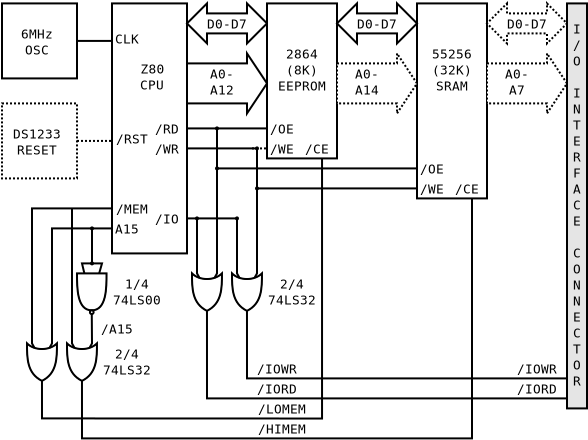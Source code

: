 <?xml version="1.0" encoding="UTF-8"?>
<dia:diagram xmlns:dia="http://www.lysator.liu.se/~alla/dia/">
  <dia:layer name="Background" visible="true">
    <dia:object type="Standard - Box" version="0" id="O0">
      <dia:attribute name="obj_pos">
        <dia:point val="2.75,5.25"/>
      </dia:attribute>
      <dia:attribute name="obj_bb">
        <dia:rectangle val="2.7,5.2;6.55,17.8"/>
      </dia:attribute>
      <dia:attribute name="elem_corner">
        <dia:point val="2.75,5.25"/>
      </dia:attribute>
      <dia:attribute name="elem_width">
        <dia:real val="3.75"/>
      </dia:attribute>
      <dia:attribute name="elem_height">
        <dia:real val="12.5"/>
      </dia:attribute>
      <dia:attribute name="show_background">
        <dia:boolean val="true"/>
      </dia:attribute>
    </dia:object>
    <dia:object type="Standard - Text" version="0" id="O1">
      <dia:attribute name="obj_pos">
        <dia:point val="4.75,8.75"/>
      </dia:attribute>
      <dia:attribute name="obj_bb">
        <dia:rectangle val="4.03,8.155;5.47,9.755"/>
      </dia:attribute>
      <dia:attribute name="text">
        <dia:composite type="text">
          <dia:attribute name="string">
            <dia:string>#Z80
CPU#</dia:string>
          </dia:attribute>
          <dia:attribute name="font">
            <dia:font name="Courier"/>
          </dia:attribute>
          <dia:attribute name="height">
            <dia:real val="0.8"/>
          </dia:attribute>
          <dia:attribute name="pos">
            <dia:point val="4.75,8.75"/>
          </dia:attribute>
          <dia:attribute name="color">
            <dia:color val="#000000"/>
          </dia:attribute>
          <dia:attribute name="alignment">
            <dia:enum val="1"/>
          </dia:attribute>
        </dia:composite>
      </dia:attribute>
    </dia:object>
    <dia:object type="Standard - Polygon" version="0" id="O2">
      <dia:attribute name="obj_pos">
        <dia:point val="7.5,5.25"/>
      </dia:attribute>
      <dia:attribute name="obj_bb">
        <dia:rectangle val="6.429,5.129;10.571,7.371"/>
      </dia:attribute>
      <dia:attribute name="poly_points">
        <dia:point val="7.5,5.25"/>
        <dia:point val="7.5,5.75"/>
        <dia:point val="9.5,5.75"/>
        <dia:point val="9.5,5.25"/>
        <dia:point val="10.5,6.25"/>
        <dia:point val="9.5,7.25"/>
        <dia:point val="9.5,6.75"/>
        <dia:point val="7.5,6.75"/>
        <dia:point val="7.5,7.25"/>
        <dia:point val="6.5,6.25"/>
      </dia:attribute>
      <dia:attribute name="show_background">
        <dia:boolean val="true"/>
      </dia:attribute>
    </dia:object>
    <dia:object type="Standard - Text" version="0" id="O3">
      <dia:attribute name="obj_pos">
        <dia:point val="8.5,6.5"/>
      </dia:attribute>
      <dia:attribute name="obj_bb">
        <dia:rectangle val="7.301,5.905;9.699,6.705"/>
      </dia:attribute>
      <dia:attribute name="text">
        <dia:composite type="text">
          <dia:attribute name="string">
            <dia:string>#D0-D7#</dia:string>
          </dia:attribute>
          <dia:attribute name="font">
            <dia:font name="Courier"/>
          </dia:attribute>
          <dia:attribute name="height">
            <dia:real val="0.8"/>
          </dia:attribute>
          <dia:attribute name="pos">
            <dia:point val="8.5,6.5"/>
          </dia:attribute>
          <dia:attribute name="color">
            <dia:color val="#000000"/>
          </dia:attribute>
          <dia:attribute name="alignment">
            <dia:enum val="1"/>
          </dia:attribute>
        </dia:composite>
      </dia:attribute>
    </dia:object>
    <dia:object type="Standard - Polygon" version="0" id="O4">
      <dia:attribute name="obj_pos">
        <dia:point val="6.5,8.25"/>
      </dia:attribute>
      <dia:attribute name="obj_bb">
        <dia:rectangle val="6.45,7.585;10.56,10.915"/>
      </dia:attribute>
      <dia:attribute name="poly_points">
        <dia:point val="6.5,8.25"/>
        <dia:point val="9.5,8.25"/>
        <dia:point val="9.5,7.75"/>
        <dia:point val="10.5,9.25"/>
        <dia:point val="9.5,10.75"/>
        <dia:point val="9.5,10.25"/>
        <dia:point val="6.5,10.25"/>
      </dia:attribute>
      <dia:attribute name="show_background">
        <dia:boolean val="true"/>
      </dia:attribute>
    </dia:object>
    <dia:object type="Standard - Text" version="0" id="O5">
      <dia:attribute name="obj_pos">
        <dia:point val="8.25,9"/>
      </dia:attribute>
      <dia:attribute name="obj_bb">
        <dia:rectangle val="7.53,8.405;8.97,10.005"/>
      </dia:attribute>
      <dia:attribute name="text">
        <dia:composite type="text">
          <dia:attribute name="string">
            <dia:string>#A0-
A12#</dia:string>
          </dia:attribute>
          <dia:attribute name="font">
            <dia:font name="Courier"/>
          </dia:attribute>
          <dia:attribute name="height">
            <dia:real val="0.8"/>
          </dia:attribute>
          <dia:attribute name="pos">
            <dia:point val="8.25,9"/>
          </dia:attribute>
          <dia:attribute name="color">
            <dia:color val="#000000"/>
          </dia:attribute>
          <dia:attribute name="alignment">
            <dia:enum val="1"/>
          </dia:attribute>
        </dia:composite>
      </dia:attribute>
    </dia:object>
    <dia:object type="Standard - Box" version="0" id="O6">
      <dia:attribute name="obj_pos">
        <dia:point val="10.5,5.25"/>
      </dia:attribute>
      <dia:attribute name="obj_bb">
        <dia:rectangle val="10.45,5.2;14.05,13.05"/>
      </dia:attribute>
      <dia:attribute name="elem_corner">
        <dia:point val="10.5,5.25"/>
      </dia:attribute>
      <dia:attribute name="elem_width">
        <dia:real val="3.5"/>
      </dia:attribute>
      <dia:attribute name="elem_height">
        <dia:real val="7.75"/>
      </dia:attribute>
      <dia:attribute name="show_background">
        <dia:boolean val="true"/>
      </dia:attribute>
    </dia:object>
    <dia:object type="Standard - Text" version="0" id="O7">
      <dia:attribute name="obj_pos">
        <dia:point val="12.25,8"/>
      </dia:attribute>
      <dia:attribute name="obj_bb">
        <dia:rectangle val="10.811,7.405;13.689,9.805"/>
      </dia:attribute>
      <dia:attribute name="text">
        <dia:composite type="text">
          <dia:attribute name="string">
            <dia:string>#2864
(8K)
EEPROM#</dia:string>
          </dia:attribute>
          <dia:attribute name="font">
            <dia:font name="Courier"/>
          </dia:attribute>
          <dia:attribute name="height">
            <dia:real val="0.8"/>
          </dia:attribute>
          <dia:attribute name="pos">
            <dia:point val="12.25,8"/>
          </dia:attribute>
          <dia:attribute name="color">
            <dia:color val="#000000"/>
          </dia:attribute>
          <dia:attribute name="alignment">
            <dia:enum val="1"/>
          </dia:attribute>
        </dia:composite>
      </dia:attribute>
    </dia:object>
    <dia:object type="Standard - Box" version="0" id="O8">
      <dia:attribute name="obj_pos">
        <dia:point val="18,5.25"/>
      </dia:attribute>
      <dia:attribute name="obj_bb">
        <dia:rectangle val="17.95,5.2;21.55,15.05"/>
      </dia:attribute>
      <dia:attribute name="elem_corner">
        <dia:point val="18,5.25"/>
      </dia:attribute>
      <dia:attribute name="elem_width">
        <dia:real val="3.5"/>
      </dia:attribute>
      <dia:attribute name="elem_height">
        <dia:real val="9.75"/>
      </dia:attribute>
      <dia:attribute name="border_width">
        <dia:real val="0.1"/>
      </dia:attribute>
      <dia:attribute name="show_background">
        <dia:boolean val="true"/>
      </dia:attribute>
    </dia:object>
    <dia:object type="Standard - Text" version="0" id="O9">
      <dia:attribute name="obj_pos">
        <dia:point val="19.75,8"/>
      </dia:attribute>
      <dia:attribute name="obj_bb">
        <dia:rectangle val="18.551,7.405;20.949,9.805"/>
      </dia:attribute>
      <dia:attribute name="text">
        <dia:composite type="text">
          <dia:attribute name="string">
            <dia:string>#55256
(32K)
SRAM#</dia:string>
          </dia:attribute>
          <dia:attribute name="font">
            <dia:font name="Courier"/>
          </dia:attribute>
          <dia:attribute name="height">
            <dia:real val="0.8"/>
          </dia:attribute>
          <dia:attribute name="pos">
            <dia:point val="19.75,8"/>
          </dia:attribute>
          <dia:attribute name="color">
            <dia:color val="#000000"/>
          </dia:attribute>
          <dia:attribute name="alignment">
            <dia:enum val="1"/>
          </dia:attribute>
        </dia:composite>
      </dia:attribute>
    </dia:object>
    <dia:object type="Standard - Polygon" version="0" id="O10">
      <dia:attribute name="obj_pos">
        <dia:point val="14,8.25"/>
      </dia:attribute>
      <dia:attribute name="obj_bb">
        <dia:rectangle val="13.95,7.585;18.06,10.915"/>
      </dia:attribute>
      <dia:attribute name="poly_points">
        <dia:point val="14,8.25"/>
        <dia:point val="17,8.25"/>
        <dia:point val="17,7.75"/>
        <dia:point val="18,9.25"/>
        <dia:point val="17,10.75"/>
        <dia:point val="17,10.25"/>
        <dia:point val="14,10.25"/>
      </dia:attribute>
      <dia:attribute name="show_background">
        <dia:boolean val="true"/>
      </dia:attribute>
      <dia:attribute name="line_style">
        <dia:enum val="4"/>
      </dia:attribute>
    </dia:object>
    <dia:object type="Standard - Text" version="0" id="O11">
      <dia:attribute name="obj_pos">
        <dia:point val="15.5,9"/>
      </dia:attribute>
      <dia:attribute name="obj_bb">
        <dia:rectangle val="14.78,8.405;16.22,10.005"/>
      </dia:attribute>
      <dia:attribute name="text">
        <dia:composite type="text">
          <dia:attribute name="string">
            <dia:string>#A0-
A14#</dia:string>
          </dia:attribute>
          <dia:attribute name="font">
            <dia:font name="Courier"/>
          </dia:attribute>
          <dia:attribute name="height">
            <dia:real val="0.8"/>
          </dia:attribute>
          <dia:attribute name="pos">
            <dia:point val="15.5,9"/>
          </dia:attribute>
          <dia:attribute name="color">
            <dia:color val="#000000"/>
          </dia:attribute>
          <dia:attribute name="alignment">
            <dia:enum val="1"/>
          </dia:attribute>
        </dia:composite>
      </dia:attribute>
    </dia:object>
    <dia:object type="Standard - Polygon" version="0" id="O12">
      <dia:attribute name="obj_pos">
        <dia:point val="15,5.25"/>
      </dia:attribute>
      <dia:attribute name="obj_bb">
        <dia:rectangle val="13.929,5.129;18.071,7.371"/>
      </dia:attribute>
      <dia:attribute name="poly_points">
        <dia:point val="15,5.25"/>
        <dia:point val="15,5.75"/>
        <dia:point val="17,5.75"/>
        <dia:point val="17,5.25"/>
        <dia:point val="18,6.25"/>
        <dia:point val="17,7.25"/>
        <dia:point val="17,6.75"/>
        <dia:point val="15,6.75"/>
        <dia:point val="15,7.25"/>
        <dia:point val="14,6.25"/>
      </dia:attribute>
      <dia:attribute name="line_width">
        <dia:real val="0.1"/>
      </dia:attribute>
      <dia:attribute name="show_background">
        <dia:boolean val="true"/>
      </dia:attribute>
    </dia:object>
    <dia:object type="Standard - Text" version="0" id="O13">
      <dia:attribute name="obj_pos">
        <dia:point val="16,6.5"/>
      </dia:attribute>
      <dia:attribute name="obj_bb">
        <dia:rectangle val="14.801,5.855;17.249,6.805"/>
      </dia:attribute>
      <dia:attribute name="text">
        <dia:composite type="text">
          <dia:attribute name="string">
            <dia:string>#D0-D7#</dia:string>
          </dia:attribute>
          <dia:attribute name="font">
            <dia:font name="Courier"/>
          </dia:attribute>
          <dia:attribute name="height">
            <dia:real val="0.8"/>
          </dia:attribute>
          <dia:attribute name="pos">
            <dia:point val="16,6.5"/>
          </dia:attribute>
          <dia:attribute name="color">
            <dia:color val="#000000"/>
          </dia:attribute>
          <dia:attribute name="alignment">
            <dia:enum val="1"/>
          </dia:attribute>
        </dia:composite>
      </dia:attribute>
    </dia:object>
    <dia:object type="Standard - Text" version="0" id="O14">
      <dia:attribute name="obj_pos">
        <dia:point val="3.5,16.75"/>
      </dia:attribute>
      <dia:attribute name="obj_bb">
        <dia:rectangle val="2.78,16.155;4.22,16.955"/>
      </dia:attribute>
      <dia:attribute name="text">
        <dia:composite type="text">
          <dia:attribute name="string">
            <dia:string>#A15#</dia:string>
          </dia:attribute>
          <dia:attribute name="font">
            <dia:font name="Courier"/>
          </dia:attribute>
          <dia:attribute name="height">
            <dia:real val="0.8"/>
          </dia:attribute>
          <dia:attribute name="pos">
            <dia:point val="3.5,16.75"/>
          </dia:attribute>
          <dia:attribute name="color">
            <dia:color val="#000000"/>
          </dia:attribute>
          <dia:attribute name="alignment">
            <dia:enum val="1"/>
          </dia:attribute>
        </dia:composite>
      </dia:attribute>
    </dia:object>
    <dia:object type="Standard - Text" version="0" id="O15">
      <dia:attribute name="obj_pos">
        <dia:point val="11.25,11.75"/>
      </dia:attribute>
      <dia:attribute name="obj_bb">
        <dia:rectangle val="10.53,11.155;11.97,11.955"/>
      </dia:attribute>
      <dia:attribute name="text">
        <dia:composite type="text">
          <dia:attribute name="string">
            <dia:string>#/OE#</dia:string>
          </dia:attribute>
          <dia:attribute name="font">
            <dia:font name="Courier"/>
          </dia:attribute>
          <dia:attribute name="height">
            <dia:real val="0.8"/>
          </dia:attribute>
          <dia:attribute name="pos">
            <dia:point val="11.25,11.75"/>
          </dia:attribute>
          <dia:attribute name="color">
            <dia:color val="#000000"/>
          </dia:attribute>
          <dia:attribute name="alignment">
            <dia:enum val="1"/>
          </dia:attribute>
        </dia:composite>
      </dia:attribute>
    </dia:object>
    <dia:object type="Standard - Text" version="0" id="O16">
      <dia:attribute name="obj_pos">
        <dia:point val="18.75,13.75"/>
      </dia:attribute>
      <dia:attribute name="obj_bb">
        <dia:rectangle val="18.03,13.155;19.47,13.955"/>
      </dia:attribute>
      <dia:attribute name="text">
        <dia:composite type="text">
          <dia:attribute name="string">
            <dia:string>#/OE#</dia:string>
          </dia:attribute>
          <dia:attribute name="font">
            <dia:font name="Courier"/>
          </dia:attribute>
          <dia:attribute name="height">
            <dia:real val="0.8"/>
          </dia:attribute>
          <dia:attribute name="pos">
            <dia:point val="18.75,13.75"/>
          </dia:attribute>
          <dia:attribute name="color">
            <dia:color val="#000000"/>
          </dia:attribute>
          <dia:attribute name="alignment">
            <dia:enum val="1"/>
          </dia:attribute>
        </dia:composite>
      </dia:attribute>
    </dia:object>
    <dia:object type="Standard - Text" version="0" id="O17">
      <dia:attribute name="obj_pos">
        <dia:point val="3.75,15.75"/>
      </dia:attribute>
      <dia:attribute name="obj_bb">
        <dia:rectangle val="2.79,15.155;4.71,15.955"/>
      </dia:attribute>
      <dia:attribute name="text">
        <dia:composite type="text">
          <dia:attribute name="string">
            <dia:string>#/MEM#</dia:string>
          </dia:attribute>
          <dia:attribute name="font">
            <dia:font name="Courier"/>
          </dia:attribute>
          <dia:attribute name="height">
            <dia:real val="0.8"/>
          </dia:attribute>
          <dia:attribute name="pos">
            <dia:point val="3.75,15.75"/>
          </dia:attribute>
          <dia:attribute name="color">
            <dia:color val="#000000"/>
          </dia:attribute>
          <dia:attribute name="alignment">
            <dia:enum val="1"/>
          </dia:attribute>
        </dia:composite>
      </dia:attribute>
    </dia:object>
    <dia:object type="Standard - Text" version="0" id="O18">
      <dia:attribute name="obj_pos">
        <dia:point val="5.5,16.25"/>
      </dia:attribute>
      <dia:attribute name="obj_bb">
        <dia:rectangle val="4.78,15.655;6.22,16.455"/>
      </dia:attribute>
      <dia:attribute name="text">
        <dia:composite type="text">
          <dia:attribute name="string">
            <dia:string>#/IO#</dia:string>
          </dia:attribute>
          <dia:attribute name="font">
            <dia:font name="Courier"/>
          </dia:attribute>
          <dia:attribute name="height">
            <dia:real val="0.8"/>
          </dia:attribute>
          <dia:attribute name="pos">
            <dia:point val="5.5,16.25"/>
          </dia:attribute>
          <dia:attribute name="color">
            <dia:color val="#000000"/>
          </dia:attribute>
          <dia:attribute name="alignment">
            <dia:enum val="1"/>
          </dia:attribute>
        </dia:composite>
      </dia:attribute>
    </dia:object>
    <dia:object type="Standard - Text" version="0" id="O19">
      <dia:attribute name="obj_pos">
        <dia:point val="5.5,11.75"/>
      </dia:attribute>
      <dia:attribute name="obj_bb">
        <dia:rectangle val="4.78,11.155;6.22,11.955"/>
      </dia:attribute>
      <dia:attribute name="text">
        <dia:composite type="text">
          <dia:attribute name="string">
            <dia:string>#/RD#</dia:string>
          </dia:attribute>
          <dia:attribute name="font">
            <dia:font name="Courier"/>
          </dia:attribute>
          <dia:attribute name="height">
            <dia:real val="0.8"/>
          </dia:attribute>
          <dia:attribute name="pos">
            <dia:point val="5.5,11.75"/>
          </dia:attribute>
          <dia:attribute name="color">
            <dia:color val="#000000"/>
          </dia:attribute>
          <dia:attribute name="alignment">
            <dia:enum val="1"/>
          </dia:attribute>
        </dia:composite>
      </dia:attribute>
    </dia:object>
    <dia:object type="Standard - Text" version="0" id="O20">
      <dia:attribute name="obj_pos">
        <dia:point val="5.5,12.75"/>
      </dia:attribute>
      <dia:attribute name="obj_bb">
        <dia:rectangle val="4.78,12.155;6.22,12.955"/>
      </dia:attribute>
      <dia:attribute name="text">
        <dia:composite type="text">
          <dia:attribute name="string">
            <dia:string>#/WR#</dia:string>
          </dia:attribute>
          <dia:attribute name="font">
            <dia:font name="Courier"/>
          </dia:attribute>
          <dia:attribute name="height">
            <dia:real val="0.8"/>
          </dia:attribute>
          <dia:attribute name="pos">
            <dia:point val="5.5,12.75"/>
          </dia:attribute>
          <dia:attribute name="color">
            <dia:color val="#000000"/>
          </dia:attribute>
          <dia:attribute name="alignment">
            <dia:enum val="1"/>
          </dia:attribute>
        </dia:composite>
      </dia:attribute>
    </dia:object>
    <dia:object type="Standard - Line" version="0" id="O21">
      <dia:attribute name="obj_pos">
        <dia:point val="6.5,11.5"/>
      </dia:attribute>
      <dia:attribute name="obj_bb">
        <dia:rectangle val="6.45,11.45;10.55,11.55"/>
      </dia:attribute>
      <dia:attribute name="conn_endpoints">
        <dia:point val="6.5,11.5"/>
        <dia:point val="10.5,11.5"/>
      </dia:attribute>
      <dia:attribute name="numcp">
        <dia:int val="1"/>
      </dia:attribute>
      <dia:connections>
        <dia:connection handle="0" to="O0" connection="4"/>
      </dia:connections>
    </dia:object>
    <dia:object type="Standard - Text" version="0" id="O22">
      <dia:attribute name="obj_pos">
        <dia:point val="11.25,12.75"/>
      </dia:attribute>
      <dia:attribute name="obj_bb">
        <dia:rectangle val="10.53,12.155;11.97,12.955"/>
      </dia:attribute>
      <dia:attribute name="text">
        <dia:composite type="text">
          <dia:attribute name="string">
            <dia:string>#/WE#</dia:string>
          </dia:attribute>
          <dia:attribute name="font">
            <dia:font name="Courier"/>
          </dia:attribute>
          <dia:attribute name="height">
            <dia:real val="0.8"/>
          </dia:attribute>
          <dia:attribute name="pos">
            <dia:point val="11.25,12.75"/>
          </dia:attribute>
          <dia:attribute name="color">
            <dia:color val="#000000"/>
          </dia:attribute>
          <dia:attribute name="alignment">
            <dia:enum val="1"/>
          </dia:attribute>
        </dia:composite>
      </dia:attribute>
    </dia:object>
    <dia:object type="Standard - Line" version="0" id="O23">
      <dia:attribute name="obj_pos">
        <dia:point val="9.75,12.5"/>
      </dia:attribute>
      <dia:attribute name="obj_bb">
        <dia:rectangle val="9.7,12.45;10.55,12.55"/>
      </dia:attribute>
      <dia:attribute name="conn_endpoints">
        <dia:point val="9.75,12.5"/>
        <dia:point val="10.5,12.5"/>
      </dia:attribute>
      <dia:attribute name="numcp">
        <dia:int val="1"/>
      </dia:attribute>
      <dia:attribute name="line_style">
        <dia:enum val="4"/>
      </dia:attribute>
    </dia:object>
    <dia:object type="Standard - PolyLine" version="0" id="O24">
      <dia:attribute name="obj_pos">
        <dia:point val="8,13.5"/>
      </dia:attribute>
      <dia:attribute name="obj_bb">
        <dia:rectangle val="7.95,13.45;18.05,13.55"/>
      </dia:attribute>
      <dia:attribute name="poly_points">
        <dia:point val="8,13.5"/>
        <dia:point val="18,13.5"/>
      </dia:attribute>
      <dia:connections>
        <dia:connection handle="0" to="O54" connection="0"/>
      </dia:connections>
    </dia:object>
    <dia:object type="Standard - PolyLine" version="0" id="O25">
      <dia:attribute name="obj_pos">
        <dia:point val="10,14.5"/>
      </dia:attribute>
      <dia:attribute name="obj_bb">
        <dia:rectangle val="9.95,14.45;18.05,14.55"/>
      </dia:attribute>
      <dia:attribute name="poly_points">
        <dia:point val="10,14.5"/>
        <dia:point val="18,14.5"/>
      </dia:attribute>
      <dia:connections>
        <dia:connection handle="0" to="O43" connection="0"/>
      </dia:connections>
    </dia:object>
    <dia:object type="Standard - Text" version="0" id="O26">
      <dia:attribute name="obj_pos">
        <dia:point val="18.75,14.75"/>
      </dia:attribute>
      <dia:attribute name="obj_bb">
        <dia:rectangle val="18.03,14.155;19.47,14.955"/>
      </dia:attribute>
      <dia:attribute name="text">
        <dia:composite type="text">
          <dia:attribute name="string">
            <dia:string>#/WE#</dia:string>
          </dia:attribute>
          <dia:attribute name="font">
            <dia:font name="Courier"/>
          </dia:attribute>
          <dia:attribute name="height">
            <dia:real val="0.8"/>
          </dia:attribute>
          <dia:attribute name="pos">
            <dia:point val="18.75,14.75"/>
          </dia:attribute>
          <dia:attribute name="color">
            <dia:color val="#000000"/>
          </dia:attribute>
          <dia:attribute name="alignment">
            <dia:enum val="1"/>
          </dia:attribute>
        </dia:composite>
      </dia:attribute>
    </dia:object>
    <dia:object type="Standard - PolyLine" version="0" id="O27">
      <dia:attribute name="obj_pos">
        <dia:point val="2.75,16.5"/>
      </dia:attribute>
      <dia:attribute name="obj_bb">
        <dia:rectangle val="1.7,16.45;2.8,18.3"/>
      </dia:attribute>
      <dia:attribute name="poly_points">
        <dia:point val="2.75,16.5"/>
        <dia:point val="1.75,16.5"/>
        <dia:point val="1.75,18.25"/>
      </dia:attribute>
    </dia:object>
    <dia:object type="Logic - Nand" version="0" id="O28">
      <dia:attribute name="obj_pos">
        <dia:point val="1.0,18.75"/>
      </dia:attribute>
      <dia:attribute name="obj_bb">
        <dia:rectangle val="0.95,18.7;2.527,20.831"/>
      </dia:attribute>
      <dia:attribute name="elem_corner">
        <dia:point val="1.0,18.75"/>
      </dia:attribute>
      <dia:attribute name="elem_width">
        <dia:real val="1.477"/>
      </dia:attribute>
      <dia:attribute name="elem_height">
        <dia:real val="2.031"/>
      </dia:attribute>
      <dia:attribute name="show_background">
        <dia:boolean val="true"/>
      </dia:attribute>
      <dia:attribute name="flip_horizontal">
        <dia:boolean val="false"/>
      </dia:attribute>
      <dia:attribute name="flip_vertical">
        <dia:boolean val="true"/>
      </dia:attribute>
      <dia:attribute name="padding">
        <dia:real val="0.354"/>
      </dia:attribute>
    </dia:object>
    <dia:object type="Standard - PolyLine" version="0" id="O29">
      <dia:attribute name="obj_pos">
        <dia:point val="1.369,18.75"/>
      </dia:attribute>
      <dia:attribute name="obj_bb">
        <dia:rectangle val="1.201,18.2;2.316,18.812"/>
      </dia:attribute>
      <dia:attribute name="poly_points">
        <dia:point val="1.369,18.75"/>
        <dia:point val="1.25,18.25"/>
        <dia:point val="2.25,18.25"/>
        <dia:point val="2.108,18.75"/>
      </dia:attribute>
      <dia:connections>
        <dia:connection handle="0" to="O28" connection="1"/>
        <dia:connection handle="3" to="O28" connection="3"/>
      </dia:connections>
    </dia:object>
    <dia:object type="Electric - connpoint" version="0" id="O30">
      <dia:attribute name="obj_pos">
        <dia:point val="0.75,17.25"/>
      </dia:attribute>
      <dia:attribute name="obj_bb">
        <dia:rectangle val="0.715,17.215;2.785,19.285"/>
      </dia:attribute>
      <dia:attribute name="elem_corner">
        <dia:point val="0.75,17.25"/>
      </dia:attribute>
      <dia:attribute name="elem_width">
        <dia:real val="2"/>
      </dia:attribute>
      <dia:attribute name="elem_height">
        <dia:real val="2"/>
      </dia:attribute>
      <dia:attribute name="show_background">
        <dia:boolean val="true"/>
      </dia:attribute>
      <dia:attribute name="flip_horizontal">
        <dia:boolean val="false"/>
      </dia:attribute>
      <dia:attribute name="flip_vertical">
        <dia:boolean val="false"/>
      </dia:attribute>
      <dia:attribute name="padding">
        <dia:real val="0.354"/>
      </dia:attribute>
    </dia:object>
    <dia:object type="Electric - connpoint" version="0" id="O31">
      <dia:attribute name="obj_pos">
        <dia:point val="7,10.5"/>
      </dia:attribute>
      <dia:attribute name="obj_bb">
        <dia:rectangle val="6.965,10.465;9.035,12.535"/>
      </dia:attribute>
      <dia:attribute name="elem_corner">
        <dia:point val="7,10.5"/>
      </dia:attribute>
      <dia:attribute name="elem_width">
        <dia:real val="2"/>
      </dia:attribute>
      <dia:attribute name="elem_height">
        <dia:real val="2"/>
      </dia:attribute>
      <dia:attribute name="show_background">
        <dia:boolean val="true"/>
      </dia:attribute>
      <dia:attribute name="flip_horizontal">
        <dia:boolean val="false"/>
      </dia:attribute>
      <dia:attribute name="flip_vertical">
        <dia:boolean val="false"/>
      </dia:attribute>
      <dia:attribute name="padding">
        <dia:real val="0.354"/>
      </dia:attribute>
    </dia:object>
    <dia:object type="Electric - connpoint" version="0" id="O32">
      <dia:attribute name="obj_pos">
        <dia:point val="9,11.5"/>
      </dia:attribute>
      <dia:attribute name="obj_bb">
        <dia:rectangle val="8.965,11.465;11.035,13.535"/>
      </dia:attribute>
      <dia:attribute name="elem_corner">
        <dia:point val="9,11.5"/>
      </dia:attribute>
      <dia:attribute name="elem_width">
        <dia:real val="2"/>
      </dia:attribute>
      <dia:attribute name="elem_height">
        <dia:real val="2"/>
      </dia:attribute>
      <dia:attribute name="show_background">
        <dia:boolean val="true"/>
      </dia:attribute>
      <dia:attribute name="flip_horizontal">
        <dia:boolean val="false"/>
      </dia:attribute>
      <dia:attribute name="flip_vertical">
        <dia:boolean val="false"/>
      </dia:attribute>
      <dia:attribute name="padding">
        <dia:real val="0.354"/>
      </dia:attribute>
    </dia:object>
    <dia:object type="Standard - PolyLine" version="0" id="O33">
      <dia:attribute name="obj_pos">
        <dia:point val="1.739,20.781"/>
      </dia:attribute>
      <dia:attribute name="obj_bb">
        <dia:rectangle val="1.555,20.731;1.8,22.543"/>
      </dia:attribute>
      <dia:attribute name="poly_points">
        <dia:point val="1.739,20.781"/>
        <dia:point val="1.75,22.25"/>
        <dia:point val="1.624,22.475"/>
      </dia:attribute>
      <dia:connections>
        <dia:connection handle="0" to="O28" connection="0"/>
        <dia:connection handle="2" to="O37" connection="3"/>
      </dia:connections>
    </dia:object>
    <dia:object type="Logic - Or" version="0" id="O34">
      <dia:attribute name="obj_pos">
        <dia:point val="6.75,18.75"/>
      </dia:attribute>
      <dia:attribute name="obj_bb">
        <dia:rectangle val="6.7,18.629;8.298,20.678"/>
      </dia:attribute>
      <dia:attribute name="elem_corner">
        <dia:point val="6.75,18.75"/>
      </dia:attribute>
      <dia:attribute name="elem_width">
        <dia:real val="1.498"/>
      </dia:attribute>
      <dia:attribute name="elem_height">
        <dia:real val="1.873"/>
      </dia:attribute>
      <dia:attribute name="show_background">
        <dia:boolean val="true"/>
      </dia:attribute>
      <dia:attribute name="flip_horizontal">
        <dia:boolean val="false"/>
      </dia:attribute>
      <dia:attribute name="flip_vertical">
        <dia:boolean val="true"/>
      </dia:attribute>
      <dia:attribute name="padding">
        <dia:real val="0.354"/>
      </dia:attribute>
    </dia:object>
    <dia:object type="Standard - PolyLine" version="0" id="O35">
      <dia:attribute name="obj_pos">
        <dia:point val="6.5,12.5"/>
      </dia:attribute>
      <dia:attribute name="obj_bb">
        <dia:rectangle val="6.45,12.45;10.05,19.043"/>
      </dia:attribute>
      <dia:attribute name="poly_points">
        <dia:point val="6.5,12.5"/>
        <dia:point val="10,12.5"/>
        <dia:point val="10,14.5"/>
        <dia:point val="10,18.75"/>
        <dia:point val="9.874,18.975"/>
      </dia:attribute>
      <dia:connections>
        <dia:connection handle="1" to="O32" connection="0"/>
        <dia:connection handle="2" to="O43" connection="0"/>
        <dia:connection handle="4" to="O38" connection="3"/>
      </dia:connections>
    </dia:object>
    <dia:object type="Standard - PolyLine" version="0" id="O36">
      <dia:attribute name="obj_pos">
        <dia:point val="7.125,18.975"/>
      </dia:attribute>
      <dia:attribute name="obj_bb">
        <dia:rectangle val="6.45,15.95;7.192,19.043"/>
      </dia:attribute>
      <dia:attribute name="poly_points">
        <dia:point val="7.125,18.975"/>
        <dia:point val="7,18.75"/>
        <dia:point val="7,16"/>
        <dia:point val="6.5,16"/>
      </dia:attribute>
      <dia:connections>
        <dia:connection handle="0" to="O34" connection="1"/>
      </dia:connections>
    </dia:object>
    <dia:object type="Logic - Or" version="0" id="O37">
      <dia:attribute name="obj_pos">
        <dia:point val="0.5,22.25"/>
      </dia:attribute>
      <dia:attribute name="obj_bb">
        <dia:rectangle val="0.45,22.129;2.048,24.178"/>
      </dia:attribute>
      <dia:attribute name="elem_corner">
        <dia:point val="0.5,22.25"/>
      </dia:attribute>
      <dia:attribute name="elem_width">
        <dia:real val="1.498"/>
      </dia:attribute>
      <dia:attribute name="elem_height">
        <dia:real val="1.873"/>
      </dia:attribute>
      <dia:attribute name="show_background">
        <dia:boolean val="true"/>
      </dia:attribute>
      <dia:attribute name="flip_horizontal">
        <dia:boolean val="false"/>
      </dia:attribute>
      <dia:attribute name="flip_vertical">
        <dia:boolean val="true"/>
      </dia:attribute>
      <dia:attribute name="padding">
        <dia:real val="0.354"/>
      </dia:attribute>
    </dia:object>
    <dia:object type="Logic - Or" version="0" id="O38">
      <dia:attribute name="obj_pos">
        <dia:point val="8.75,18.75"/>
      </dia:attribute>
      <dia:attribute name="obj_bb">
        <dia:rectangle val="8.7,18.629;10.298,20.678"/>
      </dia:attribute>
      <dia:attribute name="elem_corner">
        <dia:point val="8.75,18.75"/>
      </dia:attribute>
      <dia:attribute name="elem_width">
        <dia:real val="1.498"/>
      </dia:attribute>
      <dia:attribute name="elem_height">
        <dia:real val="1.873"/>
      </dia:attribute>
      <dia:attribute name="show_background">
        <dia:boolean val="true"/>
      </dia:attribute>
      <dia:attribute name="flip_horizontal">
        <dia:boolean val="false"/>
      </dia:attribute>
      <dia:attribute name="flip_vertical">
        <dia:boolean val="true"/>
      </dia:attribute>
      <dia:attribute name="padding">
        <dia:real val="0.354"/>
      </dia:attribute>
    </dia:object>
    <dia:object type="Logic - Or" version="0" id="O39">
      <dia:attribute name="obj_pos">
        <dia:point val="-1.5,22.25"/>
      </dia:attribute>
      <dia:attribute name="obj_bb">
        <dia:rectangle val="-1.55,22.129;0.048,24.178"/>
      </dia:attribute>
      <dia:attribute name="elem_corner">
        <dia:point val="-1.5,22.25"/>
      </dia:attribute>
      <dia:attribute name="elem_width">
        <dia:real val="1.498"/>
      </dia:attribute>
      <dia:attribute name="elem_height">
        <dia:real val="1.873"/>
      </dia:attribute>
      <dia:attribute name="show_background">
        <dia:boolean val="true"/>
      </dia:attribute>
      <dia:attribute name="flip_horizontal">
        <dia:boolean val="false"/>
      </dia:attribute>
      <dia:attribute name="flip_vertical">
        <dia:boolean val="true"/>
      </dia:attribute>
      <dia:attribute name="padding">
        <dia:real val="0.354"/>
      </dia:attribute>
    </dia:object>
    <dia:object type="Standard - PolyLine" version="0" id="O40">
      <dia:attribute name="obj_pos">
        <dia:point val="1.75,16.5"/>
      </dia:attribute>
      <dia:attribute name="obj_bb">
        <dia:rectangle val="-0.445,16.45;1.8,22.543"/>
      </dia:attribute>
      <dia:attribute name="poly_points">
        <dia:point val="1.75,16.5"/>
        <dia:point val="-0.25,16.5"/>
        <dia:point val="-0.25,22.25"/>
        <dia:point val="-0.376,22.475"/>
      </dia:attribute>
      <dia:connections>
        <dia:connection handle="0" to="O41" connection="0"/>
        <dia:connection handle="3" to="O39" connection="3"/>
      </dia:connections>
    </dia:object>
    <dia:object type="Electric - connpoint" version="0" id="O41">
      <dia:attribute name="obj_pos">
        <dia:point val="0.75,15.5"/>
      </dia:attribute>
      <dia:attribute name="obj_bb">
        <dia:rectangle val="0.715,15.465;2.785,17.535"/>
      </dia:attribute>
      <dia:attribute name="elem_corner">
        <dia:point val="0.75,15.5"/>
      </dia:attribute>
      <dia:attribute name="elem_width">
        <dia:real val="2"/>
      </dia:attribute>
      <dia:attribute name="elem_height">
        <dia:real val="2"/>
      </dia:attribute>
      <dia:attribute name="show_background">
        <dia:boolean val="true"/>
      </dia:attribute>
      <dia:attribute name="flip_horizontal">
        <dia:boolean val="false"/>
      </dia:attribute>
      <dia:attribute name="flip_vertical">
        <dia:boolean val="false"/>
      </dia:attribute>
      <dia:attribute name="padding">
        <dia:real val="0.354"/>
      </dia:attribute>
    </dia:object>
    <dia:object type="Standard - Text" version="0" id="O42">
      <dia:attribute name="obj_pos">
        <dia:point val="3,21.75"/>
      </dia:attribute>
      <dia:attribute name="obj_bb">
        <dia:rectangle val="2.04,21.155;3.96,21.955"/>
      </dia:attribute>
      <dia:attribute name="text">
        <dia:composite type="text">
          <dia:attribute name="string">
            <dia:string>#/A15#</dia:string>
          </dia:attribute>
          <dia:attribute name="font">
            <dia:font name="Courier"/>
          </dia:attribute>
          <dia:attribute name="height">
            <dia:real val="0.8"/>
          </dia:attribute>
          <dia:attribute name="pos">
            <dia:point val="3,21.75"/>
          </dia:attribute>
          <dia:attribute name="color">
            <dia:color val="#000000"/>
          </dia:attribute>
          <dia:attribute name="alignment">
            <dia:enum val="1"/>
          </dia:attribute>
        </dia:composite>
      </dia:attribute>
    </dia:object>
    <dia:object type="Electric - connpoint" version="0" id="O43">
      <dia:attribute name="obj_pos">
        <dia:point val="9,13.5"/>
      </dia:attribute>
      <dia:attribute name="obj_bb">
        <dia:rectangle val="8.965,13.465;11.035,15.535"/>
      </dia:attribute>
      <dia:attribute name="elem_corner">
        <dia:point val="9,13.5"/>
      </dia:attribute>
      <dia:attribute name="elem_width">
        <dia:real val="2"/>
      </dia:attribute>
      <dia:attribute name="elem_height">
        <dia:real val="2"/>
      </dia:attribute>
      <dia:attribute name="show_background">
        <dia:boolean val="true"/>
      </dia:attribute>
      <dia:attribute name="flip_horizontal">
        <dia:boolean val="false"/>
      </dia:attribute>
      <dia:attribute name="flip_vertical">
        <dia:boolean val="false"/>
      </dia:attribute>
      <dia:attribute name="padding">
        <dia:real val="0.354"/>
      </dia:attribute>
    </dia:object>
    <dia:object type="Standard - PolyLine" version="0" id="O44">
      <dia:attribute name="obj_pos">
        <dia:point val="2.75,15.5"/>
      </dia:attribute>
      <dia:attribute name="obj_bb">
        <dia:rectangle val="-1.3,15.45;2.8,22.543"/>
      </dia:attribute>
      <dia:attribute name="poly_points">
        <dia:point val="2.75,15.5"/>
        <dia:point val="-1.25,15.5"/>
        <dia:point val="-1.25,22.25"/>
        <dia:point val="-1.125,22.475"/>
      </dia:attribute>
      <dia:connections>
        <dia:connection handle="3" to="O39" connection="1"/>
      </dia:connections>
    </dia:object>
    <dia:object type="Standard - PolyLine" version="0" id="O45">
      <dia:attribute name="obj_pos">
        <dia:point val="0.75,15.5"/>
      </dia:attribute>
      <dia:attribute name="obj_bb">
        <dia:rectangle val="0.7,15.45;0.942,22.543"/>
      </dia:attribute>
      <dia:attribute name="poly_points">
        <dia:point val="0.75,15.5"/>
        <dia:point val="0.75,22.25"/>
        <dia:point val="0.875,22.475"/>
      </dia:attribute>
      <dia:connections>
        <dia:connection handle="2" to="O37" connection="1"/>
      </dia:connections>
    </dia:object>
    <dia:object type="Standard - PolyLine" version="0" id="O46">
      <dia:attribute name="obj_pos">
        <dia:point val="-0.751,24.123"/>
      </dia:attribute>
      <dia:attribute name="obj_bb">
        <dia:rectangle val="-0.801,12.955;13.302,26.055"/>
      </dia:attribute>
      <dia:attribute name="poly_points">
        <dia:point val="-0.751,24.123"/>
        <dia:point val="-0.75,26"/>
        <dia:point val="13.252,26.005"/>
        <dia:point val="13.252,13.005"/>
      </dia:attribute>
      <dia:connections>
        <dia:connection handle="0" to="O39" connection="0"/>
      </dia:connections>
    </dia:object>
    <dia:object type="Standard - Text" version="0" id="O47">
      <dia:attribute name="obj_pos">
        <dia:point val="13,12.75"/>
      </dia:attribute>
      <dia:attribute name="obj_bb">
        <dia:rectangle val="12.28,12.155;13.72,12.955"/>
      </dia:attribute>
      <dia:attribute name="text">
        <dia:composite type="text">
          <dia:attribute name="string">
            <dia:string>#/CE#</dia:string>
          </dia:attribute>
          <dia:attribute name="font">
            <dia:font name="Courier"/>
          </dia:attribute>
          <dia:attribute name="height">
            <dia:real val="0.8"/>
          </dia:attribute>
          <dia:attribute name="pos">
            <dia:point val="13,12.75"/>
          </dia:attribute>
          <dia:attribute name="color">
            <dia:color val="#000000"/>
          </dia:attribute>
          <dia:attribute name="alignment">
            <dia:enum val="1"/>
          </dia:attribute>
        </dia:composite>
      </dia:attribute>
    </dia:object>
    <dia:object type="Standard - Text" version="0" id="O48">
      <dia:attribute name="obj_pos">
        <dia:point val="20.5,14.75"/>
      </dia:attribute>
      <dia:attribute name="obj_bb">
        <dia:rectangle val="19.78,14.155;21.22,14.955"/>
      </dia:attribute>
      <dia:attribute name="text">
        <dia:composite type="text">
          <dia:attribute name="string">
            <dia:string>#/CE#</dia:string>
          </dia:attribute>
          <dia:attribute name="font">
            <dia:font name="Courier"/>
          </dia:attribute>
          <dia:attribute name="height">
            <dia:real val="0.8"/>
          </dia:attribute>
          <dia:attribute name="pos">
            <dia:point val="20.5,14.75"/>
          </dia:attribute>
          <dia:attribute name="color">
            <dia:color val="#000000"/>
          </dia:attribute>
          <dia:attribute name="alignment">
            <dia:enum val="1"/>
          </dia:attribute>
        </dia:composite>
      </dia:attribute>
    </dia:object>
    <dia:object type="Standard - PolyLine" version="0" id="O49">
      <dia:attribute name="obj_pos">
        <dia:point val="20.75,15"/>
      </dia:attribute>
      <dia:attribute name="obj_bb">
        <dia:rectangle val="1.199,14.95;20.8,27.05"/>
      </dia:attribute>
      <dia:attribute name="poly_points">
        <dia:point val="20.75,15"/>
        <dia:point val="20.75,27"/>
        <dia:point val="1.25,27"/>
        <dia:point val="1.249,24.123"/>
      </dia:attribute>
      <dia:connections>
        <dia:connection handle="3" to="O37" connection="0"/>
      </dia:connections>
    </dia:object>
    <dia:object type="Standard - Text" version="0" id="O50">
      <dia:attribute name="obj_pos">
        <dia:point val="11.25,25.75"/>
      </dia:attribute>
      <dia:attribute name="obj_bb">
        <dia:rectangle val="9.811,25.155;12.689,25.955"/>
      </dia:attribute>
      <dia:attribute name="text">
        <dia:composite type="text">
          <dia:attribute name="string">
            <dia:string>#/LOMEM#</dia:string>
          </dia:attribute>
          <dia:attribute name="font">
            <dia:font name="Courier"/>
          </dia:attribute>
          <dia:attribute name="height">
            <dia:real val="0.8"/>
          </dia:attribute>
          <dia:attribute name="pos">
            <dia:point val="11.25,25.75"/>
          </dia:attribute>
          <dia:attribute name="color">
            <dia:color val="#000000"/>
          </dia:attribute>
          <dia:attribute name="alignment">
            <dia:enum val="1"/>
          </dia:attribute>
        </dia:composite>
      </dia:attribute>
    </dia:object>
    <dia:object type="Standard - Text" version="0" id="O51">
      <dia:attribute name="obj_pos">
        <dia:point val="11.25,26.75"/>
      </dia:attribute>
      <dia:attribute name="obj_bb">
        <dia:rectangle val="9.811,26.155;12.689,26.955"/>
      </dia:attribute>
      <dia:attribute name="text">
        <dia:composite type="text">
          <dia:attribute name="string">
            <dia:string>#/HIMEM#</dia:string>
          </dia:attribute>
          <dia:attribute name="font">
            <dia:font name="Courier"/>
          </dia:attribute>
          <dia:attribute name="height">
            <dia:real val="0.8"/>
          </dia:attribute>
          <dia:attribute name="pos">
            <dia:point val="11.25,26.75"/>
          </dia:attribute>
          <dia:attribute name="color">
            <dia:color val="#000000"/>
          </dia:attribute>
          <dia:attribute name="alignment">
            <dia:enum val="1"/>
          </dia:attribute>
        </dia:composite>
      </dia:attribute>
    </dia:object>
    <dia:object type="Standard - PolyLine" version="0" id="O52">
      <dia:attribute name="obj_pos">
        <dia:point val="8,11.5"/>
      </dia:attribute>
      <dia:attribute name="obj_bb">
        <dia:rectangle val="7.805,11.45;8.05,19.043"/>
      </dia:attribute>
      <dia:attribute name="poly_points">
        <dia:point val="8,11.5"/>
        <dia:point val="8,18.75"/>
        <dia:point val="7.874,18.975"/>
      </dia:attribute>
      <dia:connections>
        <dia:connection handle="2" to="O34" connection="3"/>
      </dia:connections>
    </dia:object>
    <dia:object type="Standard - PolyLine" version="0" id="O53">
      <dia:attribute name="obj_pos">
        <dia:point val="7,16"/>
      </dia:attribute>
      <dia:attribute name="obj_bb">
        <dia:rectangle val="6.95,15.95;9.192,19.043"/>
      </dia:attribute>
      <dia:attribute name="poly_points">
        <dia:point val="7,16"/>
        <dia:point val="9,16"/>
        <dia:point val="9,18.75"/>
        <dia:point val="9.125,18.975"/>
      </dia:attribute>
      <dia:connections>
        <dia:connection handle="0" to="O55" connection="0"/>
        <dia:connection handle="3" to="O38" connection="1"/>
      </dia:connections>
    </dia:object>
    <dia:object type="Electric - connpoint" version="0" id="O54">
      <dia:attribute name="obj_pos">
        <dia:point val="7,12.5"/>
      </dia:attribute>
      <dia:attribute name="obj_bb">
        <dia:rectangle val="6.965,12.465;9.035,14.535"/>
      </dia:attribute>
      <dia:attribute name="elem_corner">
        <dia:point val="7,12.5"/>
      </dia:attribute>
      <dia:attribute name="elem_width">
        <dia:real val="2"/>
      </dia:attribute>
      <dia:attribute name="elem_height">
        <dia:real val="2"/>
      </dia:attribute>
      <dia:attribute name="show_background">
        <dia:boolean val="true"/>
      </dia:attribute>
      <dia:attribute name="flip_horizontal">
        <dia:boolean val="false"/>
      </dia:attribute>
      <dia:attribute name="flip_vertical">
        <dia:boolean val="false"/>
      </dia:attribute>
      <dia:attribute name="padding">
        <dia:real val="0.354"/>
      </dia:attribute>
    </dia:object>
    <dia:object type="Electric - connpoint" version="0" id="O55">
      <dia:attribute name="obj_pos">
        <dia:point val="6,15"/>
      </dia:attribute>
      <dia:attribute name="obj_bb">
        <dia:rectangle val="5.965,14.965;8.035,17.035"/>
      </dia:attribute>
      <dia:attribute name="elem_corner">
        <dia:point val="6,15"/>
      </dia:attribute>
      <dia:attribute name="elem_width">
        <dia:real val="2"/>
      </dia:attribute>
      <dia:attribute name="elem_height">
        <dia:real val="2"/>
      </dia:attribute>
      <dia:attribute name="show_background">
        <dia:boolean val="true"/>
      </dia:attribute>
      <dia:attribute name="flip_horizontal">
        <dia:boolean val="false"/>
      </dia:attribute>
      <dia:attribute name="flip_vertical">
        <dia:boolean val="false"/>
      </dia:attribute>
      <dia:attribute name="padding">
        <dia:real val="0.354"/>
      </dia:attribute>
    </dia:object>
    <dia:object type="Standard - PolyLine" version="0" id="O56">
      <dia:attribute name="obj_pos">
        <dia:point val="9.499,20.623"/>
      </dia:attribute>
      <dia:attribute name="obj_bb">
        <dia:rectangle val="9.449,20.573;25.55,24.05"/>
      </dia:attribute>
      <dia:attribute name="poly_points">
        <dia:point val="9.499,20.623"/>
        <dia:point val="9.5,24"/>
        <dia:point val="25.5,24"/>
      </dia:attribute>
      <dia:connections>
        <dia:connection handle="0" to="O38" connection="0"/>
      </dia:connections>
    </dia:object>
    <dia:object type="Standard - Text" version="0" id="O57">
      <dia:attribute name="obj_pos">
        <dia:point val="11,23.75"/>
      </dia:attribute>
      <dia:attribute name="obj_bb">
        <dia:rectangle val="9.801,23.155;12.199,23.955"/>
      </dia:attribute>
      <dia:attribute name="text">
        <dia:composite type="text">
          <dia:attribute name="string">
            <dia:string>#/IOWR#</dia:string>
          </dia:attribute>
          <dia:attribute name="font">
            <dia:font name="Courier"/>
          </dia:attribute>
          <dia:attribute name="height">
            <dia:real val="0.8"/>
          </dia:attribute>
          <dia:attribute name="pos">
            <dia:point val="11,23.75"/>
          </dia:attribute>
          <dia:attribute name="color">
            <dia:color val="#000000"/>
          </dia:attribute>
          <dia:attribute name="alignment">
            <dia:enum val="1"/>
          </dia:attribute>
        </dia:composite>
      </dia:attribute>
    </dia:object>
    <dia:object type="Standard - Text" version="0" id="O58">
      <dia:attribute name="obj_pos">
        <dia:point val="11,24.75"/>
      </dia:attribute>
      <dia:attribute name="obj_bb">
        <dia:rectangle val="9.801,24.155;12.199,24.955"/>
      </dia:attribute>
      <dia:attribute name="text">
        <dia:composite type="text">
          <dia:attribute name="string">
            <dia:string>#/IORD#</dia:string>
          </dia:attribute>
          <dia:attribute name="font">
            <dia:font name="Courier"/>
          </dia:attribute>
          <dia:attribute name="height">
            <dia:real val="0.8"/>
          </dia:attribute>
          <dia:attribute name="pos">
            <dia:point val="11,24.75"/>
          </dia:attribute>
          <dia:attribute name="color">
            <dia:color val="#000000"/>
          </dia:attribute>
          <dia:attribute name="alignment">
            <dia:enum val="1"/>
          </dia:attribute>
        </dia:composite>
      </dia:attribute>
    </dia:object>
    <dia:object type="Standard - PolyLine" version="0" id="O59">
      <dia:attribute name="obj_pos">
        <dia:point val="7.499,20.623"/>
      </dia:attribute>
      <dia:attribute name="obj_bb">
        <dia:rectangle val="7.449,20.573;25.55,25.05"/>
      </dia:attribute>
      <dia:attribute name="poly_points">
        <dia:point val="7.499,20.623"/>
        <dia:point val="7.5,25"/>
        <dia:point val="25.5,25"/>
      </dia:attribute>
      <dia:connections>
        <dia:connection handle="0" to="O34" connection="0"/>
      </dia:connections>
    </dia:object>
    <dia:object type="Standard - Box" version="0" id="O60">
      <dia:attribute name="obj_pos">
        <dia:point val="-2.75,5.25"/>
      </dia:attribute>
      <dia:attribute name="obj_bb">
        <dia:rectangle val="-2.8,5.2;1.05,9.05"/>
      </dia:attribute>
      <dia:attribute name="elem_corner">
        <dia:point val="-2.75,5.25"/>
      </dia:attribute>
      <dia:attribute name="elem_width">
        <dia:real val="3.75"/>
      </dia:attribute>
      <dia:attribute name="elem_height">
        <dia:real val="3.75"/>
      </dia:attribute>
      <dia:attribute name="show_background">
        <dia:boolean val="true"/>
      </dia:attribute>
    </dia:object>
    <dia:object type="Standard - Text" version="0" id="O61">
      <dia:attribute name="obj_pos">
        <dia:point val="-1,7"/>
      </dia:attribute>
      <dia:attribute name="obj_bb">
        <dia:rectangle val="-1.96,6.405;-0.04,8.005"/>
      </dia:attribute>
      <dia:attribute name="text">
        <dia:composite type="text">
          <dia:attribute name="string">
            <dia:string>#6MHz
OSC#</dia:string>
          </dia:attribute>
          <dia:attribute name="font">
            <dia:font name="Courier"/>
          </dia:attribute>
          <dia:attribute name="height">
            <dia:real val="0.8"/>
          </dia:attribute>
          <dia:attribute name="pos">
            <dia:point val="-1,7"/>
          </dia:attribute>
          <dia:attribute name="color">
            <dia:color val="#000000"/>
          </dia:attribute>
          <dia:attribute name="alignment">
            <dia:enum val="1"/>
          </dia:attribute>
        </dia:composite>
      </dia:attribute>
    </dia:object>
    <dia:object type="Standard - Text" version="0" id="O62">
      <dia:attribute name="obj_pos">
        <dia:point val="3.5,7.25"/>
      </dia:attribute>
      <dia:attribute name="obj_bb">
        <dia:rectangle val="2.78,6.655;4.22,7.455"/>
      </dia:attribute>
      <dia:attribute name="text">
        <dia:composite type="text">
          <dia:attribute name="string">
            <dia:string>#CLK#</dia:string>
          </dia:attribute>
          <dia:attribute name="font">
            <dia:font name="Courier"/>
          </dia:attribute>
          <dia:attribute name="height">
            <dia:real val="0.8"/>
          </dia:attribute>
          <dia:attribute name="pos">
            <dia:point val="3.5,7.25"/>
          </dia:attribute>
          <dia:attribute name="color">
            <dia:color val="#000000"/>
          </dia:attribute>
          <dia:attribute name="alignment">
            <dia:enum val="1"/>
          </dia:attribute>
        </dia:composite>
      </dia:attribute>
    </dia:object>
    <dia:object type="Standard - Line" version="0" id="O63">
      <dia:attribute name="obj_pos">
        <dia:point val="1,7.125"/>
      </dia:attribute>
      <dia:attribute name="obj_bb">
        <dia:rectangle val="0.95,7.075;2.8,7.175"/>
      </dia:attribute>
      <dia:attribute name="conn_endpoints">
        <dia:point val="1,7.125"/>
        <dia:point val="2.75,7.125"/>
      </dia:attribute>
      <dia:attribute name="numcp">
        <dia:int val="1"/>
      </dia:attribute>
      <dia:connections>
        <dia:connection handle="0" to="O60" connection="4"/>
      </dia:connections>
    </dia:object>
    <dia:object type="Standard - Box" version="0" id="O64">
      <dia:attribute name="obj_pos">
        <dia:point val="-2.75,10.25"/>
      </dia:attribute>
      <dia:attribute name="obj_bb">
        <dia:rectangle val="-2.8,10.2;1.05,14.05"/>
      </dia:attribute>
      <dia:attribute name="elem_corner">
        <dia:point val="-2.75,10.25"/>
      </dia:attribute>
      <dia:attribute name="elem_width">
        <dia:real val="3.75"/>
      </dia:attribute>
      <dia:attribute name="elem_height">
        <dia:real val="3.75"/>
      </dia:attribute>
      <dia:attribute name="show_background">
        <dia:boolean val="true"/>
      </dia:attribute>
      <dia:attribute name="line_style">
        <dia:enum val="4"/>
      </dia:attribute>
    </dia:object>
    <dia:object type="Standard - Text" version="0" id="O65">
      <dia:attribute name="obj_pos">
        <dia:point val="-1,12"/>
      </dia:attribute>
      <dia:attribute name="obj_bb">
        <dia:rectangle val="-2.439,11.405;0.439,13.005"/>
      </dia:attribute>
      <dia:attribute name="text">
        <dia:composite type="text">
          <dia:attribute name="string">
            <dia:string>#DS1233
RESET#</dia:string>
          </dia:attribute>
          <dia:attribute name="font">
            <dia:font name="Courier"/>
          </dia:attribute>
          <dia:attribute name="height">
            <dia:real val="0.8"/>
          </dia:attribute>
          <dia:attribute name="pos">
            <dia:point val="-1,12"/>
          </dia:attribute>
          <dia:attribute name="color">
            <dia:color val="#000000"/>
          </dia:attribute>
          <dia:attribute name="alignment">
            <dia:enum val="1"/>
          </dia:attribute>
        </dia:composite>
      </dia:attribute>
    </dia:object>
    <dia:object type="Standard - Line" version="0" id="O66">
      <dia:attribute name="obj_pos">
        <dia:point val="1,12.125"/>
      </dia:attribute>
      <dia:attribute name="obj_bb">
        <dia:rectangle val="0.95,12.075;2.8,12.175"/>
      </dia:attribute>
      <dia:attribute name="conn_endpoints">
        <dia:point val="1,12.125"/>
        <dia:point val="2.75,12.125"/>
      </dia:attribute>
      <dia:attribute name="numcp">
        <dia:int val="1"/>
      </dia:attribute>
      <dia:attribute name="line_style">
        <dia:enum val="4"/>
      </dia:attribute>
      <dia:connections>
        <dia:connection handle="0" to="O64" connection="4"/>
      </dia:connections>
    </dia:object>
    <dia:object type="Standard - Text" version="0" id="O67">
      <dia:attribute name="obj_pos">
        <dia:point val="3.75,12.25"/>
      </dia:attribute>
      <dia:attribute name="obj_bb">
        <dia:rectangle val="2.79,11.655;4.71,12.455"/>
      </dia:attribute>
      <dia:attribute name="text">
        <dia:composite type="text">
          <dia:attribute name="string">
            <dia:string>#/RST#</dia:string>
          </dia:attribute>
          <dia:attribute name="font">
            <dia:font name="Courier"/>
          </dia:attribute>
          <dia:attribute name="height">
            <dia:real val="0.8"/>
          </dia:attribute>
          <dia:attribute name="pos">
            <dia:point val="3.75,12.25"/>
          </dia:attribute>
          <dia:attribute name="color">
            <dia:color val="#000000"/>
          </dia:attribute>
          <dia:attribute name="alignment">
            <dia:enum val="1"/>
          </dia:attribute>
        </dia:composite>
      </dia:attribute>
    </dia:object>
    <dia:object type="Standard - Polygon" version="0" id="O68">
      <dia:attribute name="obj_pos">
        <dia:point val="22.5,5.25"/>
      </dia:attribute>
      <dia:attribute name="obj_bb">
        <dia:rectangle val="21.429,5.129;25.571,7.371"/>
      </dia:attribute>
      <dia:attribute name="poly_points">
        <dia:point val="22.5,5.25"/>
        <dia:point val="22.5,5.75"/>
        <dia:point val="24.5,5.75"/>
        <dia:point val="24.5,5.25"/>
        <dia:point val="25.5,6.25"/>
        <dia:point val="24.5,7.25"/>
        <dia:point val="24.5,6.75"/>
        <dia:point val="22.5,6.75"/>
        <dia:point val="22.5,7.25"/>
        <dia:point val="21.5,6.25"/>
      </dia:attribute>
      <dia:attribute name="show_background">
        <dia:boolean val="true"/>
      </dia:attribute>
      <dia:attribute name="line_style">
        <dia:enum val="4"/>
      </dia:attribute>
    </dia:object>
    <dia:object type="Standard - Text" version="0" id="O69">
      <dia:attribute name="obj_pos">
        <dia:point val="23.5,6.5"/>
      </dia:attribute>
      <dia:attribute name="obj_bb">
        <dia:rectangle val="22.301,5.905;24.699,6.705"/>
      </dia:attribute>
      <dia:attribute name="text">
        <dia:composite type="text">
          <dia:attribute name="string">
            <dia:string>#D0-D7#</dia:string>
          </dia:attribute>
          <dia:attribute name="font">
            <dia:font name="Courier"/>
          </dia:attribute>
          <dia:attribute name="height">
            <dia:real val="0.8"/>
          </dia:attribute>
          <dia:attribute name="pos">
            <dia:point val="23.5,6.5"/>
          </dia:attribute>
          <dia:attribute name="color">
            <dia:color val="#000000"/>
          </dia:attribute>
          <dia:attribute name="alignment">
            <dia:enum val="1"/>
          </dia:attribute>
        </dia:composite>
      </dia:attribute>
    </dia:object>
    <dia:object type="Standard - Polygon" version="0" id="O70">
      <dia:attribute name="obj_pos">
        <dia:point val="21.5,8.25"/>
      </dia:attribute>
      <dia:attribute name="obj_bb">
        <dia:rectangle val="21.45,7.585;25.56,10.915"/>
      </dia:attribute>
      <dia:attribute name="poly_points">
        <dia:point val="21.5,8.25"/>
        <dia:point val="24.5,8.25"/>
        <dia:point val="24.5,7.75"/>
        <dia:point val="25.5,9.25"/>
        <dia:point val="24.5,10.75"/>
        <dia:point val="24.5,10.25"/>
        <dia:point val="21.5,10.25"/>
      </dia:attribute>
      <dia:attribute name="show_background">
        <dia:boolean val="true"/>
      </dia:attribute>
      <dia:attribute name="line_style">
        <dia:enum val="4"/>
      </dia:attribute>
    </dia:object>
    <dia:object type="Standard - Text" version="0" id="O71">
      <dia:attribute name="obj_pos">
        <dia:point val="23,9"/>
      </dia:attribute>
      <dia:attribute name="obj_bb">
        <dia:rectangle val="22.28,8.405;23.72,10.005"/>
      </dia:attribute>
      <dia:attribute name="text">
        <dia:composite type="text">
          <dia:attribute name="string">
            <dia:string>#A0-
A7#</dia:string>
          </dia:attribute>
          <dia:attribute name="font">
            <dia:font name="Courier"/>
          </dia:attribute>
          <dia:attribute name="height">
            <dia:real val="0.8"/>
          </dia:attribute>
          <dia:attribute name="pos">
            <dia:point val="23,9"/>
          </dia:attribute>
          <dia:attribute name="color">
            <dia:color val="#000000"/>
          </dia:attribute>
          <dia:attribute name="alignment">
            <dia:enum val="1"/>
          </dia:attribute>
        </dia:composite>
      </dia:attribute>
    </dia:object>
    <dia:object type="Standard - Box" version="0" id="O72">
      <dia:attribute name="obj_pos">
        <dia:point val="25.5,5.25"/>
      </dia:attribute>
      <dia:attribute name="obj_bb">
        <dia:rectangle val="25.45,5.2;26.55,25.55"/>
      </dia:attribute>
      <dia:attribute name="elem_corner">
        <dia:point val="25.5,5.25"/>
      </dia:attribute>
      <dia:attribute name="elem_width">
        <dia:real val="1"/>
      </dia:attribute>
      <dia:attribute name="elem_height">
        <dia:real val="20.25"/>
      </dia:attribute>
      <dia:attribute name="inner_color">
        <dia:color val="#e5e5e5"/>
      </dia:attribute>
      <dia:attribute name="show_background">
        <dia:boolean val="true"/>
      </dia:attribute>
    </dia:object>
    <dia:object type="Standard - Text" version="0" id="O73">
      <dia:attribute name="obj_pos">
        <dia:point val="24,23.75"/>
      </dia:attribute>
      <dia:attribute name="obj_bb">
        <dia:rectangle val="22.801,23.155;25.199,23.955"/>
      </dia:attribute>
      <dia:attribute name="text">
        <dia:composite type="text">
          <dia:attribute name="string">
            <dia:string>#/IOWR#</dia:string>
          </dia:attribute>
          <dia:attribute name="font">
            <dia:font name="Courier"/>
          </dia:attribute>
          <dia:attribute name="height">
            <dia:real val="0.8"/>
          </dia:attribute>
          <dia:attribute name="pos">
            <dia:point val="24,23.75"/>
          </dia:attribute>
          <dia:attribute name="color">
            <dia:color val="#000000"/>
          </dia:attribute>
          <dia:attribute name="alignment">
            <dia:enum val="1"/>
          </dia:attribute>
        </dia:composite>
      </dia:attribute>
    </dia:object>
    <dia:object type="Standard - Text" version="0" id="O74">
      <dia:attribute name="obj_pos">
        <dia:point val="24,24.75"/>
      </dia:attribute>
      <dia:attribute name="obj_bb">
        <dia:rectangle val="22.801,24.155;25.199,24.955"/>
      </dia:attribute>
      <dia:attribute name="text">
        <dia:composite type="text">
          <dia:attribute name="string">
            <dia:string>#/IORD#</dia:string>
          </dia:attribute>
          <dia:attribute name="font">
            <dia:font name="Courier"/>
          </dia:attribute>
          <dia:attribute name="height">
            <dia:real val="0.8"/>
          </dia:attribute>
          <dia:attribute name="pos">
            <dia:point val="24,24.75"/>
          </dia:attribute>
          <dia:attribute name="color">
            <dia:color val="#000000"/>
          </dia:attribute>
          <dia:attribute name="alignment">
            <dia:enum val="1"/>
          </dia:attribute>
        </dia:composite>
      </dia:attribute>
    </dia:object>
    <dia:object type="Standard - Text" version="0" id="O75">
      <dia:attribute name="obj_pos">
        <dia:point val="26,6.75"/>
      </dia:attribute>
      <dia:attribute name="obj_bb">
        <dia:rectangle val="25.76,6.155;26.24,24.555"/>
      </dia:attribute>
      <dia:attribute name="text">
        <dia:composite type="text">
          <dia:attribute name="string">
            <dia:string>#I
/
O

I
N
T
E
R
F
A
C
E

C
O
N
N
E
C
T
O
R#</dia:string>
          </dia:attribute>
          <dia:attribute name="font">
            <dia:font name="Courier"/>
          </dia:attribute>
          <dia:attribute name="height">
            <dia:real val="0.8"/>
          </dia:attribute>
          <dia:attribute name="pos">
            <dia:point val="26,6.75"/>
          </dia:attribute>
          <dia:attribute name="color">
            <dia:color val="#000000"/>
          </dia:attribute>
          <dia:attribute name="alignment">
            <dia:enum val="1"/>
          </dia:attribute>
        </dia:composite>
      </dia:attribute>
    </dia:object>
    <dia:object type="Standard - Text" version="0" id="O76">
      <dia:attribute name="obj_pos">
        <dia:point val="11.75,19.5"/>
      </dia:attribute>
      <dia:attribute name="obj_bb">
        <dia:rectangle val="10.311,18.905;13.189,20.505"/>
      </dia:attribute>
      <dia:attribute name="text">
        <dia:composite type="text">
          <dia:attribute name="string">
            <dia:string>#2/4
74LS32#</dia:string>
          </dia:attribute>
          <dia:attribute name="font">
            <dia:font name="Courier"/>
          </dia:attribute>
          <dia:attribute name="height">
            <dia:real val="0.8"/>
          </dia:attribute>
          <dia:attribute name="pos">
            <dia:point val="11.75,19.5"/>
          </dia:attribute>
          <dia:attribute name="color">
            <dia:color val="#000000"/>
          </dia:attribute>
          <dia:attribute name="alignment">
            <dia:enum val="1"/>
          </dia:attribute>
        </dia:composite>
      </dia:attribute>
    </dia:object>
    <dia:object type="Standard - Text" version="0" id="O77">
      <dia:attribute name="obj_pos">
        <dia:point val="3.5,23"/>
      </dia:attribute>
      <dia:attribute name="obj_bb">
        <dia:rectangle val="2.061,22.405;4.939,24.005"/>
      </dia:attribute>
      <dia:attribute name="text">
        <dia:composite type="text">
          <dia:attribute name="string">
            <dia:string>#2/4
74LS32#</dia:string>
          </dia:attribute>
          <dia:attribute name="font">
            <dia:font name="Courier"/>
          </dia:attribute>
          <dia:attribute name="height">
            <dia:real val="0.8"/>
          </dia:attribute>
          <dia:attribute name="pos">
            <dia:point val="3.5,23"/>
          </dia:attribute>
          <dia:attribute name="color">
            <dia:color val="#000000"/>
          </dia:attribute>
          <dia:attribute name="alignment">
            <dia:enum val="1"/>
          </dia:attribute>
        </dia:composite>
      </dia:attribute>
    </dia:object>
    <dia:object type="Standard - Text" version="0" id="O78">
      <dia:attribute name="obj_pos">
        <dia:point val="4,19.5"/>
      </dia:attribute>
      <dia:attribute name="obj_bb">
        <dia:rectangle val="2.561,18.905;5.439,20.505"/>
      </dia:attribute>
      <dia:attribute name="text">
        <dia:composite type="text">
          <dia:attribute name="string">
            <dia:string>#1/4
74LS00#</dia:string>
          </dia:attribute>
          <dia:attribute name="font">
            <dia:font name="Courier"/>
          </dia:attribute>
          <dia:attribute name="height">
            <dia:real val="0.8"/>
          </dia:attribute>
          <dia:attribute name="pos">
            <dia:point val="4,19.5"/>
          </dia:attribute>
          <dia:attribute name="color">
            <dia:color val="#000000"/>
          </dia:attribute>
          <dia:attribute name="alignment">
            <dia:enum val="1"/>
          </dia:attribute>
        </dia:composite>
      </dia:attribute>
    </dia:object>
    <dia:object type="Electric - connpoint" version="0" id="O79">
      <dia:attribute name="obj_pos">
        <dia:point val="8,15"/>
      </dia:attribute>
      <dia:attribute name="obj_bb">
        <dia:rectangle val="7.965,14.965;10.035,17.035"/>
      </dia:attribute>
      <dia:attribute name="elem_corner">
        <dia:point val="8,15"/>
      </dia:attribute>
      <dia:attribute name="elem_width">
        <dia:real val="2"/>
      </dia:attribute>
      <dia:attribute name="elem_height">
        <dia:real val="2"/>
      </dia:attribute>
      <dia:attribute name="show_background">
        <dia:boolean val="true"/>
      </dia:attribute>
      <dia:attribute name="flip_horizontal">
        <dia:boolean val="false"/>
      </dia:attribute>
      <dia:attribute name="flip_vertical">
        <dia:boolean val="false"/>
      </dia:attribute>
      <dia:attribute name="padding">
        <dia:real val="0.354"/>
      </dia:attribute>
    </dia:object>
  </dia:layer>
</dia:diagram>
